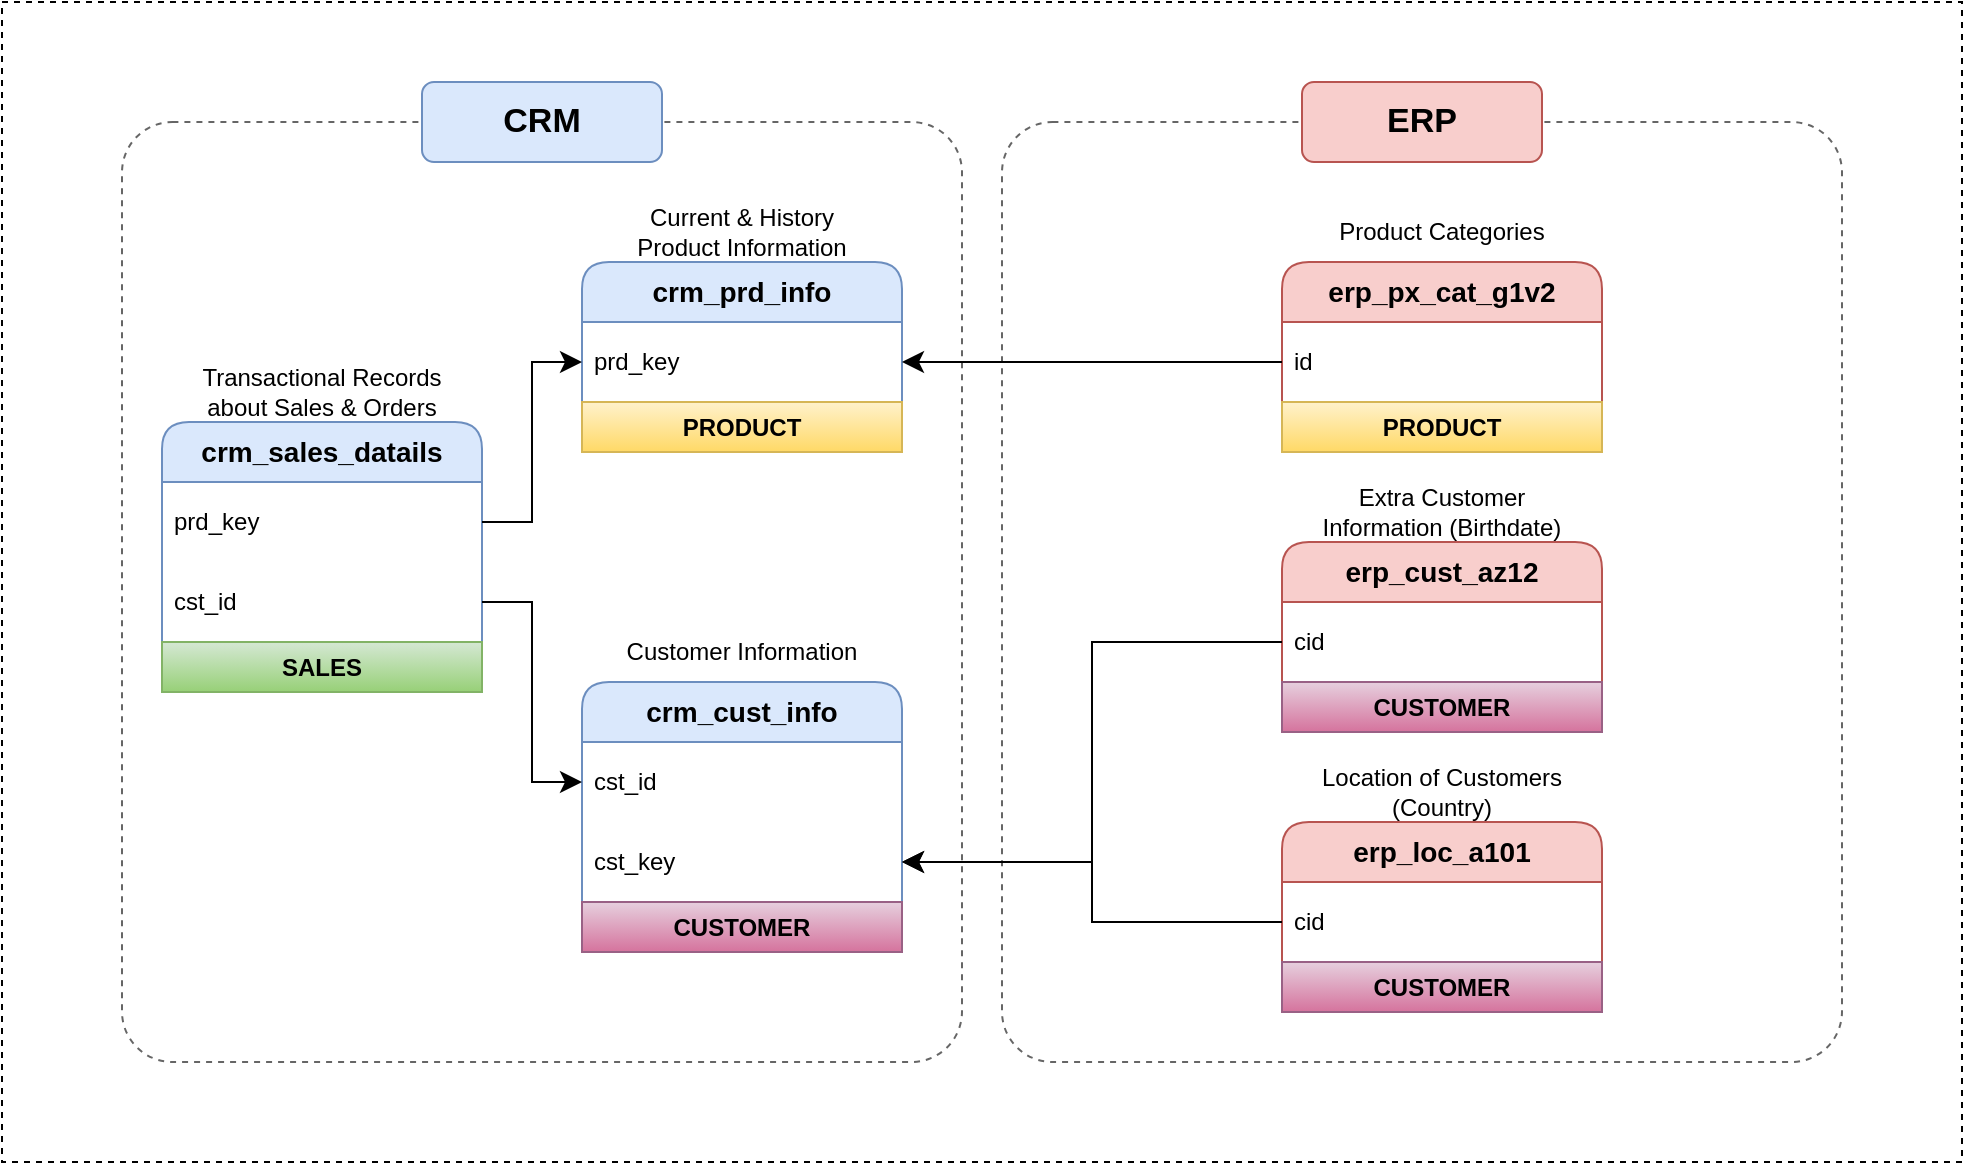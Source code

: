 <mxfile version="28.2.8">
  <diagram name="Página-1" id="lB5U5YleSX4vI3e-jrh1">
    <mxGraphModel grid="1" page="1" gridSize="10" guides="1" tooltips="1" connect="1" arrows="1" fold="1" pageScale="1" pageWidth="827" pageHeight="1169" math="0" shadow="0">
      <root>
        <mxCell id="0" />
        <mxCell id="1" parent="0" />
        <mxCell id="2iQ_Jy4r_UCa0t72AQ21-39" value="" style="rounded=0;whiteSpace=wrap;html=1;fillColor=none;dashed=1;" vertex="1" parent="1">
          <mxGeometry x="50" y="80" width="980" height="580" as="geometry" />
        </mxCell>
        <mxCell id="2iQ_Jy4r_UCa0t72AQ21-34" value="" style="rounded=1;whiteSpace=wrap;html=1;arcSize=6;dashed=1;fillColor=none;fontSize=13;fontColor=#333333;strokeColor=#666666;" vertex="1" parent="1">
          <mxGeometry x="110" y="140" width="420" height="470" as="geometry" />
        </mxCell>
        <mxCell id="2iQ_Jy4r_UCa0t72AQ21-37" value="" style="rounded=1;whiteSpace=wrap;html=1;arcSize=6;dashed=1;fillColor=none;fontColor=#333333;strokeColor=#666666;" vertex="1" parent="1">
          <mxGeometry x="550" y="140" width="420" height="470" as="geometry" />
        </mxCell>
        <mxCell id="2iQ_Jy4r_UCa0t72AQ21-1" value="&lt;font style=&quot;font-size: 14px;&quot;&gt;&lt;b&gt;crm_cust_info&lt;/b&gt;&lt;/font&gt;" style="swimlane;fontStyle=0;childLayout=stackLayout;horizontal=1;startSize=30;horizontalStack=0;resizeParent=1;resizeParentMax=0;resizeLast=0;collapsible=1;marginBottom=0;whiteSpace=wrap;html=1;rounded=1;fillColor=#dae8fc;strokeColor=#6c8ebf;" vertex="1" parent="1">
          <mxGeometry x="340" y="420" width="160" height="135" as="geometry">
            <mxRectangle x="240" y="210" width="120" height="30" as="alternateBounds" />
          </mxGeometry>
        </mxCell>
        <mxCell id="2iQ_Jy4r_UCa0t72AQ21-2" value="cst_id" style="text;align=left;verticalAlign=middle;spacingLeft=4;spacingRight=4;overflow=hidden;points=[[0,0.5],[1,0.5]];portConstraint=eastwest;rotatable=0;whiteSpace=wrap;html=1;" vertex="1" parent="2iQ_Jy4r_UCa0t72AQ21-1">
          <mxGeometry y="30" width="160" height="40" as="geometry" />
        </mxCell>
        <mxCell id="2iQ_Jy4r_UCa0t72AQ21-23" value="cst_key" style="text;align=left;verticalAlign=middle;spacingLeft=4;spacingRight=4;overflow=hidden;points=[[0,0.5],[1,0.5]];portConstraint=eastwest;rotatable=0;whiteSpace=wrap;html=1;" vertex="1" parent="2iQ_Jy4r_UCa0t72AQ21-1">
          <mxGeometry y="70" width="160" height="40" as="geometry" />
        </mxCell>
        <mxCell id="7bPmjpjhORHY4d73VNTJ-3" value="CUSTOMER" style="rounded=0;whiteSpace=wrap;html=1;fillColor=#e6d0de;strokeColor=#996185;fontStyle=1;gradientColor=#d5739d;" vertex="1" parent="2iQ_Jy4r_UCa0t72AQ21-1">
          <mxGeometry y="110" width="160" height="25" as="geometry" />
        </mxCell>
        <mxCell id="2iQ_Jy4r_UCa0t72AQ21-5" value="Customer Information" style="text;html=1;whiteSpace=wrap;strokeColor=none;fillColor=none;align=center;verticalAlign=middle;rounded=0;" vertex="1" parent="1">
          <mxGeometry x="355" y="390" width="130" height="30" as="geometry" />
        </mxCell>
        <mxCell id="2iQ_Jy4r_UCa0t72AQ21-11" value="&lt;font style=&quot;font-size: 14px;&quot;&gt;&lt;b&gt;crm_prd_info&lt;/b&gt;&lt;/font&gt;" style="swimlane;fontStyle=0;childLayout=stackLayout;horizontal=1;startSize=30;horizontalStack=0;resizeParent=1;resizeParentMax=0;resizeLast=0;collapsible=1;marginBottom=0;whiteSpace=wrap;html=1;rounded=1;fillColor=#dae8fc;strokeColor=#6c8ebf;" vertex="1" parent="1">
          <mxGeometry x="340" y="210" width="160" height="95" as="geometry">
            <mxRectangle x="240" y="210" width="120" height="30" as="alternateBounds" />
          </mxGeometry>
        </mxCell>
        <mxCell id="2iQ_Jy4r_UCa0t72AQ21-12" value="prd_key" style="text;align=left;verticalAlign=middle;spacingLeft=4;spacingRight=4;overflow=hidden;points=[[0,0.5],[1,0.5]];portConstraint=eastwest;rotatable=0;whiteSpace=wrap;html=1;" vertex="1" parent="2iQ_Jy4r_UCa0t72AQ21-11">
          <mxGeometry y="30" width="160" height="40" as="geometry" />
        </mxCell>
        <mxCell id="7bPmjpjhORHY4d73VNTJ-1" value="PRODUCT" style="rounded=0;whiteSpace=wrap;html=1;fillColor=#fff2cc;strokeColor=#d6b656;fontStyle=1;gradientColor=#ffd966;" vertex="1" parent="2iQ_Jy4r_UCa0t72AQ21-11">
          <mxGeometry y="70" width="160" height="25" as="geometry" />
        </mxCell>
        <mxCell id="2iQ_Jy4r_UCa0t72AQ21-13" value="Current &amp;amp; History Product Information" style="text;html=1;whiteSpace=wrap;strokeColor=none;fillColor=none;align=center;verticalAlign=middle;rounded=0;" vertex="1" parent="1">
          <mxGeometry x="355" y="180" width="130" height="30" as="geometry" />
        </mxCell>
        <mxCell id="2iQ_Jy4r_UCa0t72AQ21-14" value="&lt;font style=&quot;font-size: 14px;&quot;&gt;&lt;b&gt;crm_sales_datails&lt;/b&gt;&lt;/font&gt;" style="swimlane;fontStyle=0;childLayout=stackLayout;horizontal=1;startSize=30;horizontalStack=0;resizeParent=1;resizeParentMax=0;resizeLast=0;collapsible=1;marginBottom=0;whiteSpace=wrap;html=1;rounded=1;fillColor=#dae8fc;strokeColor=#6c8ebf;" vertex="1" parent="1">
          <mxGeometry x="130" y="290" width="160" height="135" as="geometry">
            <mxRectangle x="240" y="210" width="120" height="30" as="alternateBounds" />
          </mxGeometry>
        </mxCell>
        <mxCell id="2iQ_Jy4r_UCa0t72AQ21-15" value="prd_key" style="text;align=left;verticalAlign=middle;spacingLeft=4;spacingRight=4;overflow=hidden;points=[[0,0.5],[1,0.5]];portConstraint=eastwest;rotatable=0;whiteSpace=wrap;html=1;" vertex="1" parent="2iQ_Jy4r_UCa0t72AQ21-14">
          <mxGeometry y="30" width="160" height="40" as="geometry" />
        </mxCell>
        <mxCell id="2iQ_Jy4r_UCa0t72AQ21-17" value="cst_id" style="text;align=left;verticalAlign=middle;spacingLeft=4;spacingRight=4;overflow=hidden;points=[[0,0.5],[1,0.5]];portConstraint=eastwest;rotatable=0;whiteSpace=wrap;html=1;" vertex="1" parent="2iQ_Jy4r_UCa0t72AQ21-14">
          <mxGeometry y="70" width="160" height="40" as="geometry" />
        </mxCell>
        <mxCell id="7bPmjpjhORHY4d73VNTJ-6" value="SALES" style="rounded=0;whiteSpace=wrap;html=1;fillColor=#d5e8d4;strokeColor=#82b366;fontStyle=1;gradientColor=#97d077;" vertex="1" parent="2iQ_Jy4r_UCa0t72AQ21-14">
          <mxGeometry y="110" width="160" height="25" as="geometry" />
        </mxCell>
        <mxCell id="2iQ_Jy4r_UCa0t72AQ21-16" value="Transactional Records about Sales &amp;amp; Orders" style="text;html=1;whiteSpace=wrap;strokeColor=none;fillColor=none;align=center;verticalAlign=middle;rounded=0;" vertex="1" parent="1">
          <mxGeometry x="145" y="260" width="130" height="30" as="geometry" />
        </mxCell>
        <mxCell id="2iQ_Jy4r_UCa0t72AQ21-18" value="" style="edgeStyle=elbowEdgeStyle;elbow=horizontal;endArrow=classic;html=1;curved=0;rounded=0;endSize=8;startSize=8;exitX=1;exitY=0.5;exitDx=0;exitDy=0;" edge="1" parent="1" source="2iQ_Jy4r_UCa0t72AQ21-15" target="2iQ_Jy4r_UCa0t72AQ21-12">
          <mxGeometry width="50" height="50" relative="1" as="geometry">
            <mxPoint x="420" y="380" as="sourcePoint" />
            <mxPoint x="470" y="330" as="targetPoint" />
          </mxGeometry>
        </mxCell>
        <mxCell id="2iQ_Jy4r_UCa0t72AQ21-19" value="" style="edgeStyle=elbowEdgeStyle;elbow=horizontal;endArrow=classic;html=1;curved=0;rounded=0;endSize=8;startSize=8;exitX=1;exitY=0.5;exitDx=0;exitDy=0;entryX=0;entryY=0.5;entryDx=0;entryDy=0;" edge="1" parent="1" source="2iQ_Jy4r_UCa0t72AQ21-17" target="2iQ_Jy4r_UCa0t72AQ21-2">
          <mxGeometry width="50" height="50" relative="1" as="geometry">
            <mxPoint x="420" y="465" as="sourcePoint" />
            <mxPoint x="504" y="360" as="targetPoint" />
          </mxGeometry>
        </mxCell>
        <mxCell id="2iQ_Jy4r_UCa0t72AQ21-20" value="&lt;font style=&quot;font-size: 14px;&quot;&gt;&lt;b&gt;erp_cust_az12&lt;/b&gt;&lt;/font&gt;" style="swimlane;fontStyle=0;childLayout=stackLayout;horizontal=1;startSize=30;horizontalStack=0;resizeParent=1;resizeParentMax=0;resizeLast=0;collapsible=1;marginBottom=0;whiteSpace=wrap;html=1;rounded=1;fillColor=#f8cecc;strokeColor=#b85450;" vertex="1" parent="1">
          <mxGeometry x="690" y="350" width="160" height="95" as="geometry">
            <mxRectangle x="240" y="210" width="120" height="30" as="alternateBounds" />
          </mxGeometry>
        </mxCell>
        <mxCell id="2iQ_Jy4r_UCa0t72AQ21-21" value="cid" style="text;align=left;verticalAlign=middle;spacingLeft=4;spacingRight=4;overflow=hidden;points=[[0,0.5],[1,0.5]];portConstraint=eastwest;rotatable=0;whiteSpace=wrap;html=1;" vertex="1" parent="2iQ_Jy4r_UCa0t72AQ21-20">
          <mxGeometry y="30" width="160" height="40" as="geometry" />
        </mxCell>
        <mxCell id="7bPmjpjhORHY4d73VNTJ-4" value="CUSTOMER" style="rounded=0;whiteSpace=wrap;html=1;fillColor=#e6d0de;strokeColor=#996185;fontStyle=1;gradientColor=#d5739d;" vertex="1" parent="2iQ_Jy4r_UCa0t72AQ21-20">
          <mxGeometry y="70" width="160" height="25" as="geometry" />
        </mxCell>
        <mxCell id="2iQ_Jy4r_UCa0t72AQ21-22" value="Extra Customer Information (Birthdate)" style="text;html=1;whiteSpace=wrap;strokeColor=none;fillColor=none;align=center;verticalAlign=middle;rounded=0;" vertex="1" parent="1">
          <mxGeometry x="705" y="320" width="130" height="30" as="geometry" />
        </mxCell>
        <mxCell id="2iQ_Jy4r_UCa0t72AQ21-25" value="" style="edgeStyle=elbowEdgeStyle;elbow=horizontal;endArrow=classic;html=1;curved=0;rounded=0;endSize=8;startSize=8;exitX=0;exitY=0.5;exitDx=0;exitDy=0;entryX=1;entryY=0.5;entryDx=0;entryDy=0;" edge="1" parent="1" source="2iQ_Jy4r_UCa0t72AQ21-21" target="2iQ_Jy4r_UCa0t72AQ21-23">
          <mxGeometry width="50" height="50" relative="1" as="geometry">
            <mxPoint x="600" y="400" as="sourcePoint" />
            <mxPoint x="650" y="350" as="targetPoint" />
          </mxGeometry>
        </mxCell>
        <mxCell id="2iQ_Jy4r_UCa0t72AQ21-26" value="&lt;font style=&quot;font-size: 14px;&quot;&gt;&lt;b&gt;erp_loc_a101&lt;/b&gt;&lt;/font&gt;" style="swimlane;fontStyle=0;childLayout=stackLayout;horizontal=1;startSize=30;horizontalStack=0;resizeParent=1;resizeParentMax=0;resizeLast=0;collapsible=1;marginBottom=0;whiteSpace=wrap;html=1;rounded=1;fillColor=#f8cecc;strokeColor=#b85450;" vertex="1" parent="1">
          <mxGeometry x="690" y="490" width="160" height="95" as="geometry">
            <mxRectangle x="240" y="210" width="120" height="30" as="alternateBounds" />
          </mxGeometry>
        </mxCell>
        <mxCell id="2iQ_Jy4r_UCa0t72AQ21-27" value="cid" style="text;align=left;verticalAlign=middle;spacingLeft=4;spacingRight=4;overflow=hidden;points=[[0,0.5],[1,0.5]];portConstraint=eastwest;rotatable=0;whiteSpace=wrap;html=1;" vertex="1" parent="2iQ_Jy4r_UCa0t72AQ21-26">
          <mxGeometry y="30" width="160" height="40" as="geometry" />
        </mxCell>
        <mxCell id="7bPmjpjhORHY4d73VNTJ-5" value="CUSTOMER" style="rounded=0;whiteSpace=wrap;html=1;fillColor=#e6d0de;strokeColor=#996185;fontStyle=1;gradientColor=#d5739d;" vertex="1" parent="2iQ_Jy4r_UCa0t72AQ21-26">
          <mxGeometry y="70" width="160" height="25" as="geometry" />
        </mxCell>
        <mxCell id="2iQ_Jy4r_UCa0t72AQ21-28" value="Location of Customers (Country)" style="text;html=1;whiteSpace=wrap;strokeColor=none;fillColor=none;align=center;verticalAlign=middle;rounded=0;" vertex="1" parent="1">
          <mxGeometry x="705" y="460" width="130" height="30" as="geometry" />
        </mxCell>
        <mxCell id="2iQ_Jy4r_UCa0t72AQ21-29" value="" style="edgeStyle=elbowEdgeStyle;elbow=horizontal;endArrow=classic;html=1;curved=0;rounded=0;endSize=8;startSize=8;exitX=0;exitY=0.5;exitDx=0;exitDy=0;entryX=1;entryY=0.5;entryDx=0;entryDy=0;" edge="1" parent="1" source="2iQ_Jy4r_UCa0t72AQ21-27" target="2iQ_Jy4r_UCa0t72AQ21-23">
          <mxGeometry width="50" height="50" relative="1" as="geometry">
            <mxPoint x="780" y="430" as="sourcePoint" />
            <mxPoint x="600" y="680" as="targetPoint" />
          </mxGeometry>
        </mxCell>
        <mxCell id="2iQ_Jy4r_UCa0t72AQ21-30" value="&lt;font style=&quot;font-size: 14px;&quot;&gt;&lt;b&gt;erp_px_cat_g1v2&lt;/b&gt;&lt;/font&gt;" style="swimlane;fontStyle=0;childLayout=stackLayout;horizontal=1;startSize=30;horizontalStack=0;resizeParent=1;resizeParentMax=0;resizeLast=0;collapsible=1;marginBottom=0;whiteSpace=wrap;html=1;rounded=1;fillColor=#f8cecc;strokeColor=#b85450;" vertex="1" parent="1">
          <mxGeometry x="690" y="210" width="160" height="95" as="geometry">
            <mxRectangle x="240" y="210" width="120" height="30" as="alternateBounds" />
          </mxGeometry>
        </mxCell>
        <mxCell id="2iQ_Jy4r_UCa0t72AQ21-31" value="id" style="text;align=left;verticalAlign=middle;spacingLeft=4;spacingRight=4;overflow=hidden;points=[[0,0.5],[1,0.5]];portConstraint=eastwest;rotatable=0;whiteSpace=wrap;html=1;" vertex="1" parent="2iQ_Jy4r_UCa0t72AQ21-30">
          <mxGeometry y="30" width="160" height="40" as="geometry" />
        </mxCell>
        <mxCell id="7bPmjpjhORHY4d73VNTJ-2" value="PRODUCT" style="rounded=0;whiteSpace=wrap;html=1;fillColor=#fff2cc;strokeColor=#d6b656;fontStyle=1;gradientColor=#ffd966;" vertex="1" parent="2iQ_Jy4r_UCa0t72AQ21-30">
          <mxGeometry y="70" width="160" height="25" as="geometry" />
        </mxCell>
        <mxCell id="2iQ_Jy4r_UCa0t72AQ21-32" value="Product Categories" style="text;html=1;whiteSpace=wrap;strokeColor=none;fillColor=none;align=center;verticalAlign=middle;rounded=0;" vertex="1" parent="1">
          <mxGeometry x="705" y="180" width="130" height="30" as="geometry" />
        </mxCell>
        <mxCell id="2iQ_Jy4r_UCa0t72AQ21-33" value="" style="edgeStyle=elbowEdgeStyle;elbow=horizontal;endArrow=classic;html=1;curved=0;rounded=0;endSize=8;startSize=8;exitX=0;exitY=0.5;exitDx=0;exitDy=0;entryX=1;entryY=0.5;entryDx=0;entryDy=0;" edge="1" parent="1" source="2iQ_Jy4r_UCa0t72AQ21-31" target="2iQ_Jy4r_UCa0t72AQ21-12">
          <mxGeometry width="50" height="50" relative="1" as="geometry">
            <mxPoint x="780" y="480" as="sourcePoint" />
            <mxPoint x="590" y="540" as="targetPoint" />
          </mxGeometry>
        </mxCell>
        <mxCell id="2iQ_Jy4r_UCa0t72AQ21-35" value="&lt;b&gt;CRM&lt;/b&gt;" style="rounded=1;whiteSpace=wrap;html=1;fontSize=17;fillColor=#dae8fc;strokeColor=#6c8ebf;" vertex="1" parent="1">
          <mxGeometry x="260" y="120" width="120" height="40" as="geometry" />
        </mxCell>
        <mxCell id="2iQ_Jy4r_UCa0t72AQ21-38" value="&lt;b&gt;ERP&lt;/b&gt;" style="rounded=1;whiteSpace=wrap;html=1;fontSize=17;fillColor=#f8cecc;strokeColor=#b85450;" vertex="1" parent="1">
          <mxGeometry x="700" y="120" width="120" height="40" as="geometry" />
        </mxCell>
      </root>
    </mxGraphModel>
  </diagram>
</mxfile>
